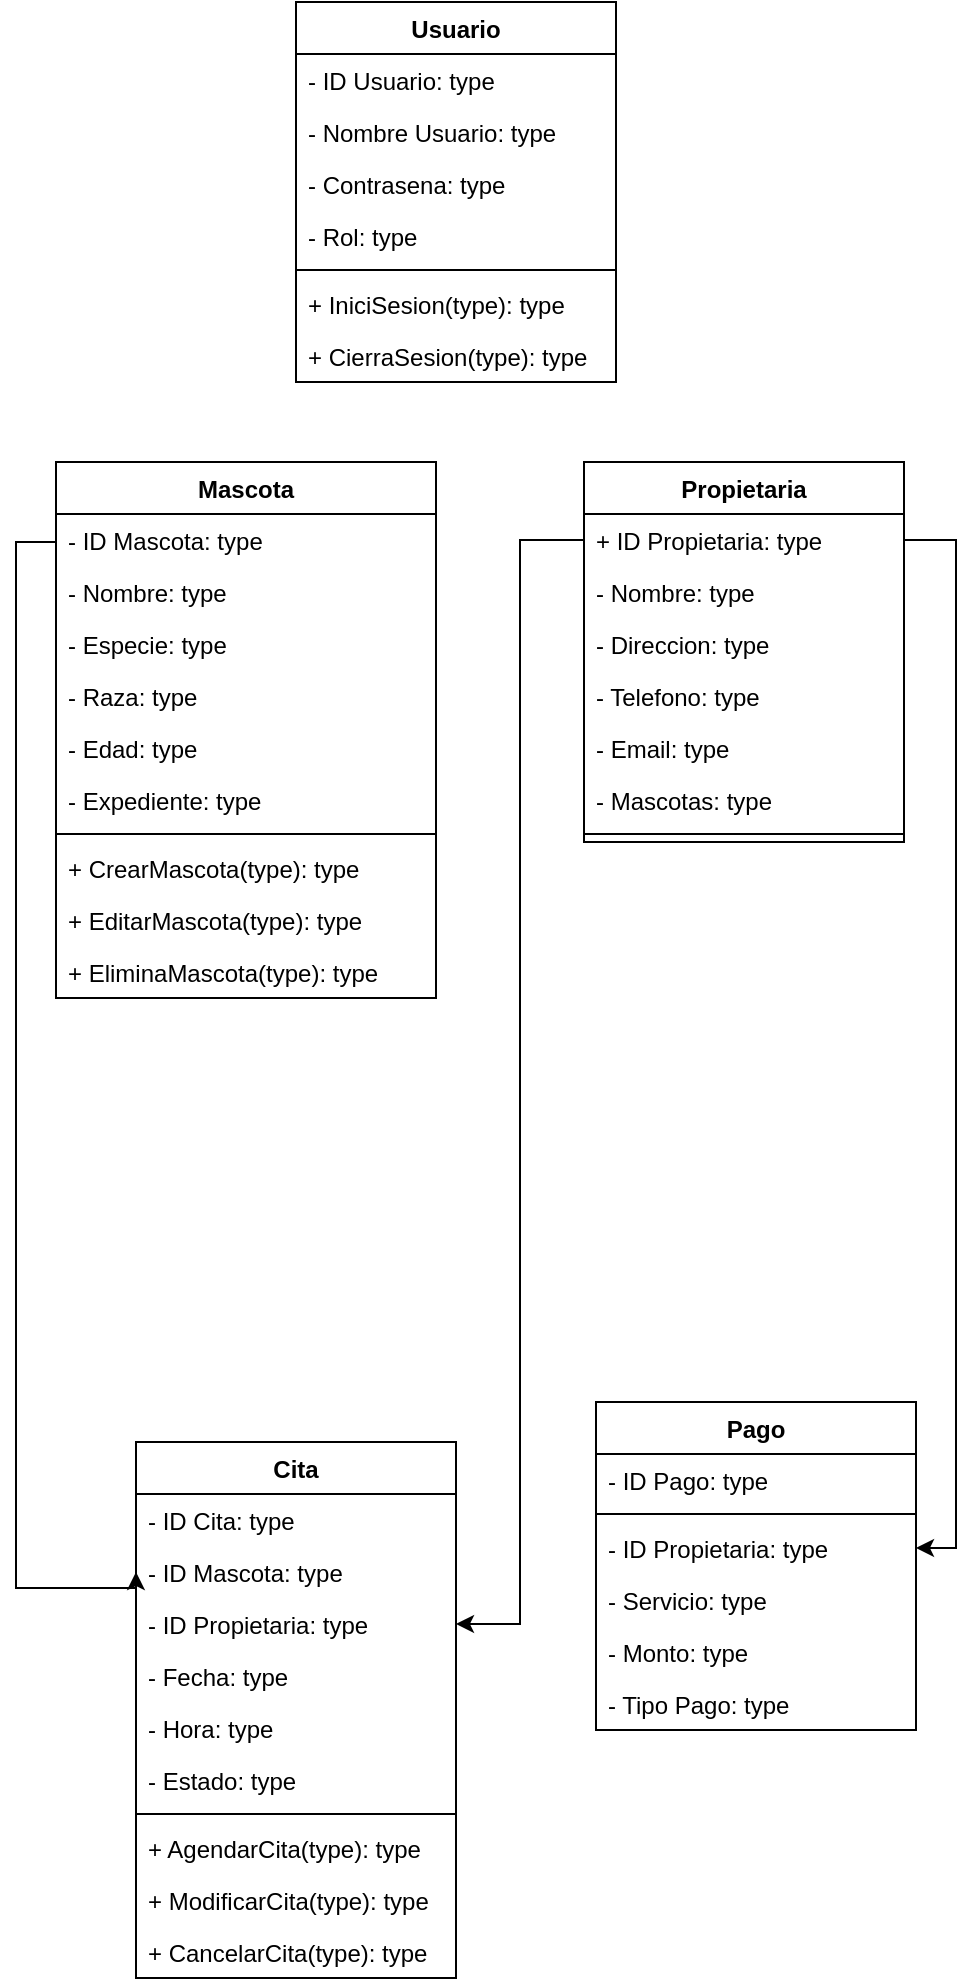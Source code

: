 <mxfile version="24.7.17">
  <diagram name="Página-1" id="QACXI7wkRRo7BJ_qL5HK">
    <mxGraphModel dx="790" dy="763" grid="1" gridSize="10" guides="1" tooltips="1" connect="1" arrows="1" fold="1" page="1" pageScale="1" pageWidth="827" pageHeight="1169" math="0" shadow="0">
      <root>
        <mxCell id="0" />
        <mxCell id="1" parent="0" />
        <mxCell id="hlU-9Vx02k2MNT2WBinT-1" value="Mascota" style="swimlane;fontStyle=1;align=center;verticalAlign=top;childLayout=stackLayout;horizontal=1;startSize=26;horizontalStack=0;resizeParent=1;resizeParentMax=0;resizeLast=0;collapsible=1;marginBottom=0;whiteSpace=wrap;html=1;" parent="1" vertex="1">
          <mxGeometry x="70" y="320" width="190" height="268" as="geometry" />
        </mxCell>
        <mxCell id="hlU-9Vx02k2MNT2WBinT-2" value="- ID Mascota: type" style="text;strokeColor=none;fillColor=none;align=left;verticalAlign=top;spacingLeft=4;spacingRight=4;overflow=hidden;rotatable=0;points=[[0,0.5],[1,0.5]];portConstraint=eastwest;whiteSpace=wrap;html=1;" parent="hlU-9Vx02k2MNT2WBinT-1" vertex="1">
          <mxGeometry y="26" width="190" height="26" as="geometry" />
        </mxCell>
        <mxCell id="hlU-9Vx02k2MNT2WBinT-5" value="- Nombre: type" style="text;strokeColor=none;fillColor=none;align=left;verticalAlign=top;spacingLeft=4;spacingRight=4;overflow=hidden;rotatable=0;points=[[0,0.5],[1,0.5]];portConstraint=eastwest;whiteSpace=wrap;html=1;" parent="hlU-9Vx02k2MNT2WBinT-1" vertex="1">
          <mxGeometry y="52" width="190" height="26" as="geometry" />
        </mxCell>
        <mxCell id="hlU-9Vx02k2MNT2WBinT-6" value="- Especie: type" style="text;strokeColor=none;fillColor=none;align=left;verticalAlign=top;spacingLeft=4;spacingRight=4;overflow=hidden;rotatable=0;points=[[0,0.5],[1,0.5]];portConstraint=eastwest;whiteSpace=wrap;html=1;" parent="hlU-9Vx02k2MNT2WBinT-1" vertex="1">
          <mxGeometry y="78" width="190" height="26" as="geometry" />
        </mxCell>
        <mxCell id="hlU-9Vx02k2MNT2WBinT-7" value="- Raza: type" style="text;strokeColor=none;fillColor=none;align=left;verticalAlign=top;spacingLeft=4;spacingRight=4;overflow=hidden;rotatable=0;points=[[0,0.5],[1,0.5]];portConstraint=eastwest;whiteSpace=wrap;html=1;" parent="hlU-9Vx02k2MNT2WBinT-1" vertex="1">
          <mxGeometry y="104" width="190" height="26" as="geometry" />
        </mxCell>
        <mxCell id="hlU-9Vx02k2MNT2WBinT-8" value="- Edad: type" style="text;strokeColor=none;fillColor=none;align=left;verticalAlign=top;spacingLeft=4;spacingRight=4;overflow=hidden;rotatable=0;points=[[0,0.5],[1,0.5]];portConstraint=eastwest;whiteSpace=wrap;html=1;" parent="hlU-9Vx02k2MNT2WBinT-1" vertex="1">
          <mxGeometry y="130" width="190" height="26" as="geometry" />
        </mxCell>
        <mxCell id="hlU-9Vx02k2MNT2WBinT-21" value="- Expediente: type" style="text;strokeColor=none;fillColor=none;align=left;verticalAlign=top;spacingLeft=4;spacingRight=4;overflow=hidden;rotatable=0;points=[[0,0.5],[1,0.5]];portConstraint=eastwest;whiteSpace=wrap;html=1;" parent="hlU-9Vx02k2MNT2WBinT-1" vertex="1">
          <mxGeometry y="156" width="190" height="26" as="geometry" />
        </mxCell>
        <mxCell id="hlU-9Vx02k2MNT2WBinT-3" value="" style="line;strokeWidth=1;fillColor=none;align=left;verticalAlign=middle;spacingTop=-1;spacingLeft=3;spacingRight=3;rotatable=0;labelPosition=right;points=[];portConstraint=eastwest;strokeColor=inherit;" parent="hlU-9Vx02k2MNT2WBinT-1" vertex="1">
          <mxGeometry y="182" width="190" height="8" as="geometry" />
        </mxCell>
        <mxCell id="LHy_yEaSbMMz5y2O2M91-12" value="+ CrearMascota(type): type" style="text;strokeColor=none;fillColor=none;align=left;verticalAlign=top;spacingLeft=4;spacingRight=4;overflow=hidden;rotatable=0;points=[[0,0.5],[1,0.5]];portConstraint=eastwest;whiteSpace=wrap;html=1;" vertex="1" parent="hlU-9Vx02k2MNT2WBinT-1">
          <mxGeometry y="190" width="190" height="26" as="geometry" />
        </mxCell>
        <mxCell id="LHy_yEaSbMMz5y2O2M91-13" value="+ EditarMascota(type): type" style="text;strokeColor=none;fillColor=none;align=left;verticalAlign=top;spacingLeft=4;spacingRight=4;overflow=hidden;rotatable=0;points=[[0,0.5],[1,0.5]];portConstraint=eastwest;whiteSpace=wrap;html=1;" vertex="1" parent="hlU-9Vx02k2MNT2WBinT-1">
          <mxGeometry y="216" width="190" height="26" as="geometry" />
        </mxCell>
        <mxCell id="LHy_yEaSbMMz5y2O2M91-14" value="+ EliminaMascota(type): type" style="text;strokeColor=none;fillColor=none;align=left;verticalAlign=top;spacingLeft=4;spacingRight=4;overflow=hidden;rotatable=0;points=[[0,0.5],[1,0.5]];portConstraint=eastwest;whiteSpace=wrap;html=1;" vertex="1" parent="hlU-9Vx02k2MNT2WBinT-1">
          <mxGeometry y="242" width="190" height="26" as="geometry" />
        </mxCell>
        <mxCell id="hlU-9Vx02k2MNT2WBinT-13" value="Propietaria" style="swimlane;fontStyle=1;align=center;verticalAlign=top;childLayout=stackLayout;horizontal=1;startSize=26;horizontalStack=0;resizeParent=1;resizeParentMax=0;resizeLast=0;collapsible=1;marginBottom=0;whiteSpace=wrap;html=1;" parent="1" vertex="1">
          <mxGeometry x="334" y="320" width="160" height="190" as="geometry" />
        </mxCell>
        <mxCell id="hlU-9Vx02k2MNT2WBinT-14" value="+ ID Propietaria: type" style="text;strokeColor=none;fillColor=none;align=left;verticalAlign=top;spacingLeft=4;spacingRight=4;overflow=hidden;rotatable=0;points=[[0,0.5],[1,0.5]];portConstraint=eastwest;whiteSpace=wrap;html=1;" parent="hlU-9Vx02k2MNT2WBinT-13" vertex="1">
          <mxGeometry y="26" width="160" height="26" as="geometry" />
        </mxCell>
        <mxCell id="hlU-9Vx02k2MNT2WBinT-16" value="- Nombre: type" style="text;strokeColor=none;fillColor=none;align=left;verticalAlign=top;spacingLeft=4;spacingRight=4;overflow=hidden;rotatable=0;points=[[0,0.5],[1,0.5]];portConstraint=eastwest;whiteSpace=wrap;html=1;" parent="hlU-9Vx02k2MNT2WBinT-13" vertex="1">
          <mxGeometry y="52" width="160" height="26" as="geometry" />
        </mxCell>
        <mxCell id="hlU-9Vx02k2MNT2WBinT-17" value="- Direccion&lt;span style=&quot;background-color: initial;&quot;&gt;: type&lt;/span&gt;" style="text;strokeColor=none;fillColor=none;align=left;verticalAlign=top;spacingLeft=4;spacingRight=4;overflow=hidden;rotatable=0;points=[[0,0.5],[1,0.5]];portConstraint=eastwest;whiteSpace=wrap;html=1;" parent="hlU-9Vx02k2MNT2WBinT-13" vertex="1">
          <mxGeometry y="78" width="160" height="26" as="geometry" />
        </mxCell>
        <mxCell id="hlU-9Vx02k2MNT2WBinT-18" value="- Telefono&lt;span style=&quot;background-color: initial;&quot;&gt;: type&lt;/span&gt;" style="text;strokeColor=none;fillColor=none;align=left;verticalAlign=top;spacingLeft=4;spacingRight=4;overflow=hidden;rotatable=0;points=[[0,0.5],[1,0.5]];portConstraint=eastwest;whiteSpace=wrap;html=1;" parent="hlU-9Vx02k2MNT2WBinT-13" vertex="1">
          <mxGeometry y="104" width="160" height="26" as="geometry" />
        </mxCell>
        <mxCell id="hlU-9Vx02k2MNT2WBinT-19" value="- Email: type" style="text;strokeColor=none;fillColor=none;align=left;verticalAlign=top;spacingLeft=4;spacingRight=4;overflow=hidden;rotatable=0;points=[[0,0.5],[1,0.5]];portConstraint=eastwest;whiteSpace=wrap;html=1;" parent="hlU-9Vx02k2MNT2WBinT-13" vertex="1">
          <mxGeometry y="130" width="160" height="26" as="geometry" />
        </mxCell>
        <mxCell id="hlU-9Vx02k2MNT2WBinT-20" value="- Mascotas: type" style="text;strokeColor=none;fillColor=none;align=left;verticalAlign=top;spacingLeft=4;spacingRight=4;overflow=hidden;rotatable=0;points=[[0,0.5],[1,0.5]];portConstraint=eastwest;whiteSpace=wrap;html=1;" parent="hlU-9Vx02k2MNT2WBinT-13" vertex="1">
          <mxGeometry y="156" width="160" height="26" as="geometry" />
        </mxCell>
        <mxCell id="hlU-9Vx02k2MNT2WBinT-15" value="" style="line;strokeWidth=1;fillColor=none;align=left;verticalAlign=middle;spacingTop=-1;spacingLeft=3;spacingRight=3;rotatable=0;labelPosition=right;points=[];portConstraint=eastwest;strokeColor=inherit;" parent="hlU-9Vx02k2MNT2WBinT-13" vertex="1">
          <mxGeometry y="182" width="160" height="8" as="geometry" />
        </mxCell>
        <mxCell id="hlU-9Vx02k2MNT2WBinT-22" value="Cita" style="swimlane;fontStyle=1;align=center;verticalAlign=top;childLayout=stackLayout;horizontal=1;startSize=26;horizontalStack=0;resizeParent=1;resizeParentMax=0;resizeLast=0;collapsible=1;marginBottom=0;whiteSpace=wrap;html=1;" parent="1" vertex="1">
          <mxGeometry x="110" y="810" width="160" height="268" as="geometry" />
        </mxCell>
        <mxCell id="hlU-9Vx02k2MNT2WBinT-23" value="- ID Cita: type" style="text;strokeColor=none;fillColor=none;align=left;verticalAlign=top;spacingLeft=4;spacingRight=4;overflow=hidden;rotatable=0;points=[[0,0.5],[1,0.5]];portConstraint=eastwest;whiteSpace=wrap;html=1;" parent="hlU-9Vx02k2MNT2WBinT-22" vertex="1">
          <mxGeometry y="26" width="160" height="26" as="geometry" />
        </mxCell>
        <mxCell id="hlU-9Vx02k2MNT2WBinT-25" value="- ID Mascota: type" style="text;strokeColor=none;fillColor=none;align=left;verticalAlign=top;spacingLeft=4;spacingRight=4;overflow=hidden;rotatable=0;points=[[0,0.5],[1,0.5]];portConstraint=eastwest;whiteSpace=wrap;html=1;" parent="hlU-9Vx02k2MNT2WBinT-22" vertex="1">
          <mxGeometry y="52" width="160" height="26" as="geometry" />
        </mxCell>
        <mxCell id="hlU-9Vx02k2MNT2WBinT-26" value="- ID Propietaria&lt;span style=&quot;background-color: initial;&quot;&gt;: type&lt;/span&gt;" style="text;strokeColor=none;fillColor=none;align=left;verticalAlign=top;spacingLeft=4;spacingRight=4;overflow=hidden;rotatable=0;points=[[0,0.5],[1,0.5]];portConstraint=eastwest;whiteSpace=wrap;html=1;" parent="hlU-9Vx02k2MNT2WBinT-22" vertex="1">
          <mxGeometry y="78" width="160" height="26" as="geometry" />
        </mxCell>
        <mxCell id="hlU-9Vx02k2MNT2WBinT-27" value="- Fecha&lt;span style=&quot;background-color: initial;&quot;&gt;: type&lt;/span&gt;" style="text;strokeColor=none;fillColor=none;align=left;verticalAlign=top;spacingLeft=4;spacingRight=4;overflow=hidden;rotatable=0;points=[[0,0.5],[1,0.5]];portConstraint=eastwest;whiteSpace=wrap;html=1;" parent="hlU-9Vx02k2MNT2WBinT-22" vertex="1">
          <mxGeometry y="104" width="160" height="26" as="geometry" />
        </mxCell>
        <mxCell id="hlU-9Vx02k2MNT2WBinT-28" value="- Hora: type" style="text;strokeColor=none;fillColor=none;align=left;verticalAlign=top;spacingLeft=4;spacingRight=4;overflow=hidden;rotatable=0;points=[[0,0.5],[1,0.5]];portConstraint=eastwest;whiteSpace=wrap;html=1;" parent="hlU-9Vx02k2MNT2WBinT-22" vertex="1">
          <mxGeometry y="130" width="160" height="26" as="geometry" />
        </mxCell>
        <mxCell id="hlU-9Vx02k2MNT2WBinT-29" value="- Estado: type" style="text;strokeColor=none;fillColor=none;align=left;verticalAlign=top;spacingLeft=4;spacingRight=4;overflow=hidden;rotatable=0;points=[[0,0.5],[1,0.5]];portConstraint=eastwest;whiteSpace=wrap;html=1;" parent="hlU-9Vx02k2MNT2WBinT-22" vertex="1">
          <mxGeometry y="156" width="160" height="26" as="geometry" />
        </mxCell>
        <mxCell id="hlU-9Vx02k2MNT2WBinT-24" value="" style="line;strokeWidth=1;fillColor=none;align=left;verticalAlign=middle;spacingTop=-1;spacingLeft=3;spacingRight=3;rotatable=0;labelPosition=right;points=[];portConstraint=eastwest;strokeColor=inherit;" parent="hlU-9Vx02k2MNT2WBinT-22" vertex="1">
          <mxGeometry y="182" width="160" height="8" as="geometry" />
        </mxCell>
        <mxCell id="LHy_yEaSbMMz5y2O2M91-15" value="+ AgendarCita(type): type" style="text;strokeColor=none;fillColor=none;align=left;verticalAlign=top;spacingLeft=4;spacingRight=4;overflow=hidden;rotatable=0;points=[[0,0.5],[1,0.5]];portConstraint=eastwest;whiteSpace=wrap;html=1;" vertex="1" parent="hlU-9Vx02k2MNT2WBinT-22">
          <mxGeometry y="190" width="160" height="26" as="geometry" />
        </mxCell>
        <mxCell id="LHy_yEaSbMMz5y2O2M91-16" value="+ ModificarCita(type): type" style="text;strokeColor=none;fillColor=none;align=left;verticalAlign=top;spacingLeft=4;spacingRight=4;overflow=hidden;rotatable=0;points=[[0,0.5],[1,0.5]];portConstraint=eastwest;whiteSpace=wrap;html=1;" vertex="1" parent="hlU-9Vx02k2MNT2WBinT-22">
          <mxGeometry y="216" width="160" height="26" as="geometry" />
        </mxCell>
        <mxCell id="LHy_yEaSbMMz5y2O2M91-17" value="+ CancelarCita(type): type" style="text;strokeColor=none;fillColor=none;align=left;verticalAlign=top;spacingLeft=4;spacingRight=4;overflow=hidden;rotatable=0;points=[[0,0.5],[1,0.5]];portConstraint=eastwest;whiteSpace=wrap;html=1;" vertex="1" parent="hlU-9Vx02k2MNT2WBinT-22">
          <mxGeometry y="242" width="160" height="26" as="geometry" />
        </mxCell>
        <mxCell id="hlU-9Vx02k2MNT2WBinT-30" style="edgeStyle=orthogonalEdgeStyle;rounded=0;orthogonalLoop=1;jettySize=auto;html=1;exitX=0;exitY=0.5;exitDx=0;exitDy=0;entryX=0;entryY=0.5;entryDx=0;entryDy=0;" parent="1" source="hlU-9Vx02k2MNT2WBinT-5" target="hlU-9Vx02k2MNT2WBinT-25" edge="1">
          <mxGeometry relative="1" as="geometry">
            <Array as="points">
              <mxPoint x="70" y="360" />
              <mxPoint x="50" y="360" />
              <mxPoint x="50" y="883" />
            </Array>
          </mxGeometry>
        </mxCell>
        <mxCell id="hlU-9Vx02k2MNT2WBinT-31" style="edgeStyle=orthogonalEdgeStyle;rounded=0;orthogonalLoop=1;jettySize=auto;html=1;exitX=0;exitY=0.5;exitDx=0;exitDy=0;entryX=1;entryY=0.5;entryDx=0;entryDy=0;" parent="1" source="hlU-9Vx02k2MNT2WBinT-14" target="hlU-9Vx02k2MNT2WBinT-26" edge="1">
          <mxGeometry relative="1" as="geometry" />
        </mxCell>
        <mxCell id="8kOd35nUE23YNfUkreLO-1" value="Pago" style="swimlane;fontStyle=1;align=center;verticalAlign=top;childLayout=stackLayout;horizontal=1;startSize=26;horizontalStack=0;resizeParent=1;resizeParentMax=0;resizeLast=0;collapsible=1;marginBottom=0;whiteSpace=wrap;html=1;" parent="1" vertex="1">
          <mxGeometry x="340" y="790" width="160" height="164" as="geometry" />
        </mxCell>
        <mxCell id="8kOd35nUE23YNfUkreLO-2" value="- ID Pago: type" style="text;strokeColor=none;fillColor=none;align=left;verticalAlign=top;spacingLeft=4;spacingRight=4;overflow=hidden;rotatable=0;points=[[0,0.5],[1,0.5]];portConstraint=eastwest;whiteSpace=wrap;html=1;" parent="8kOd35nUE23YNfUkreLO-1" vertex="1">
          <mxGeometry y="26" width="160" height="26" as="geometry" />
        </mxCell>
        <mxCell id="8kOd35nUE23YNfUkreLO-3" value="" style="line;strokeWidth=1;fillColor=none;align=left;verticalAlign=middle;spacingTop=-1;spacingLeft=3;spacingRight=3;rotatable=0;labelPosition=right;points=[];portConstraint=eastwest;strokeColor=inherit;" parent="8kOd35nUE23YNfUkreLO-1" vertex="1">
          <mxGeometry y="52" width="160" height="8" as="geometry" />
        </mxCell>
        <mxCell id="8kOd35nUE23YNfUkreLO-4" value="- ID Propietaria: type" style="text;strokeColor=none;fillColor=none;align=left;verticalAlign=top;spacingLeft=4;spacingRight=4;overflow=hidden;rotatable=0;points=[[0,0.5],[1,0.5]];portConstraint=eastwest;whiteSpace=wrap;html=1;" parent="8kOd35nUE23YNfUkreLO-1" vertex="1">
          <mxGeometry y="60" width="160" height="26" as="geometry" />
        </mxCell>
        <mxCell id="8kOd35nUE23YNfUkreLO-5" value="- Servicio&lt;span style=&quot;background-color: initial;&quot;&gt;: type&lt;/span&gt;" style="text;strokeColor=none;fillColor=none;align=left;verticalAlign=top;spacingLeft=4;spacingRight=4;overflow=hidden;rotatable=0;points=[[0,0.5],[1,0.5]];portConstraint=eastwest;whiteSpace=wrap;html=1;" parent="8kOd35nUE23YNfUkreLO-1" vertex="1">
          <mxGeometry y="86" width="160" height="26" as="geometry" />
        </mxCell>
        <mxCell id="8kOd35nUE23YNfUkreLO-6" value="- Monto&lt;span style=&quot;background-color: initial;&quot;&gt;: type&lt;/span&gt;" style="text;strokeColor=none;fillColor=none;align=left;verticalAlign=top;spacingLeft=4;spacingRight=4;overflow=hidden;rotatable=0;points=[[0,0.5],[1,0.5]];portConstraint=eastwest;whiteSpace=wrap;html=1;" parent="8kOd35nUE23YNfUkreLO-1" vertex="1">
          <mxGeometry y="112" width="160" height="26" as="geometry" />
        </mxCell>
        <mxCell id="8kOd35nUE23YNfUkreLO-7" value="- Tipo Pago: type" style="text;strokeColor=none;fillColor=none;align=left;verticalAlign=top;spacingLeft=4;spacingRight=4;overflow=hidden;rotatable=0;points=[[0,0.5],[1,0.5]];portConstraint=eastwest;whiteSpace=wrap;html=1;" parent="8kOd35nUE23YNfUkreLO-1" vertex="1">
          <mxGeometry y="138" width="160" height="26" as="geometry" />
        </mxCell>
        <mxCell id="8kOd35nUE23YNfUkreLO-9" style="edgeStyle=orthogonalEdgeStyle;rounded=0;orthogonalLoop=1;jettySize=auto;html=1;exitX=1;exitY=0.5;exitDx=0;exitDy=0;entryX=1;entryY=0.5;entryDx=0;entryDy=0;" parent="1" source="hlU-9Vx02k2MNT2WBinT-14" target="8kOd35nUE23YNfUkreLO-4" edge="1">
          <mxGeometry relative="1" as="geometry" />
        </mxCell>
        <mxCell id="LHy_yEaSbMMz5y2O2M91-1" value="Usuario" style="swimlane;fontStyle=1;align=center;verticalAlign=top;childLayout=stackLayout;horizontal=1;startSize=26;horizontalStack=0;resizeParent=1;resizeParentMax=0;resizeLast=0;collapsible=1;marginBottom=0;whiteSpace=wrap;html=1;" vertex="1" parent="1">
          <mxGeometry x="190" y="90" width="160" height="190" as="geometry" />
        </mxCell>
        <mxCell id="LHy_yEaSbMMz5y2O2M91-2" value="- ID Usuario: type" style="text;strokeColor=none;fillColor=none;align=left;verticalAlign=top;spacingLeft=4;spacingRight=4;overflow=hidden;rotatable=0;points=[[0,0.5],[1,0.5]];portConstraint=eastwest;whiteSpace=wrap;html=1;" vertex="1" parent="LHy_yEaSbMMz5y2O2M91-1">
          <mxGeometry y="26" width="160" height="26" as="geometry" />
        </mxCell>
        <mxCell id="LHy_yEaSbMMz5y2O2M91-4" value="- Nombre Usuario: type" style="text;strokeColor=none;fillColor=none;align=left;verticalAlign=top;spacingLeft=4;spacingRight=4;overflow=hidden;rotatable=0;points=[[0,0.5],[1,0.5]];portConstraint=eastwest;whiteSpace=wrap;html=1;" vertex="1" parent="LHy_yEaSbMMz5y2O2M91-1">
          <mxGeometry y="52" width="160" height="26" as="geometry" />
        </mxCell>
        <mxCell id="LHy_yEaSbMMz5y2O2M91-6" value="- Contrasena&lt;span style=&quot;background-color: initial;&quot;&gt;: type&lt;/span&gt;" style="text;strokeColor=none;fillColor=none;align=left;verticalAlign=top;spacingLeft=4;spacingRight=4;overflow=hidden;rotatable=0;points=[[0,0.5],[1,0.5]];portConstraint=eastwest;whiteSpace=wrap;html=1;" vertex="1" parent="LHy_yEaSbMMz5y2O2M91-1">
          <mxGeometry y="78" width="160" height="26" as="geometry" />
        </mxCell>
        <mxCell id="LHy_yEaSbMMz5y2O2M91-7" value="- Rol: type" style="text;strokeColor=none;fillColor=none;align=left;verticalAlign=top;spacingLeft=4;spacingRight=4;overflow=hidden;rotatable=0;points=[[0,0.5],[1,0.5]];portConstraint=eastwest;whiteSpace=wrap;html=1;" vertex="1" parent="LHy_yEaSbMMz5y2O2M91-1">
          <mxGeometry y="104" width="160" height="26" as="geometry" />
        </mxCell>
        <mxCell id="LHy_yEaSbMMz5y2O2M91-3" value="" style="line;strokeWidth=1;fillColor=none;align=left;verticalAlign=middle;spacingTop=-1;spacingLeft=3;spacingRight=3;rotatable=0;labelPosition=right;points=[];portConstraint=eastwest;strokeColor=inherit;" vertex="1" parent="LHy_yEaSbMMz5y2O2M91-1">
          <mxGeometry y="130" width="160" height="8" as="geometry" />
        </mxCell>
        <mxCell id="LHy_yEaSbMMz5y2O2M91-19" value="+ IniciSesion(type): type" style="text;strokeColor=none;fillColor=none;align=left;verticalAlign=top;spacingLeft=4;spacingRight=4;overflow=hidden;rotatable=0;points=[[0,0.5],[1,0.5]];portConstraint=eastwest;whiteSpace=wrap;html=1;" vertex="1" parent="LHy_yEaSbMMz5y2O2M91-1">
          <mxGeometry y="138" width="160" height="26" as="geometry" />
        </mxCell>
        <mxCell id="LHy_yEaSbMMz5y2O2M91-20" value="+ CierraSesion(type): type" style="text;strokeColor=none;fillColor=none;align=left;verticalAlign=top;spacingLeft=4;spacingRight=4;overflow=hidden;rotatable=0;points=[[0,0.5],[1,0.5]];portConstraint=eastwest;whiteSpace=wrap;html=1;" vertex="1" parent="LHy_yEaSbMMz5y2O2M91-1">
          <mxGeometry y="164" width="160" height="26" as="geometry" />
        </mxCell>
      </root>
    </mxGraphModel>
  </diagram>
</mxfile>
